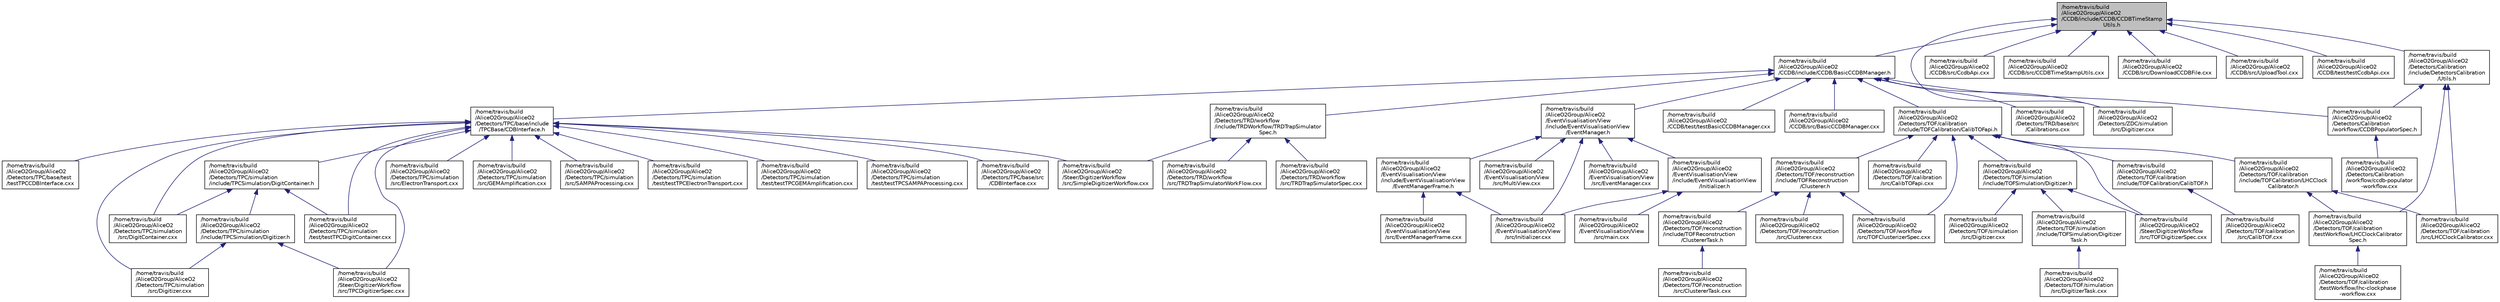 digraph "/home/travis/build/AliceO2Group/AliceO2/CCDB/include/CCDB/CCDBTimeStampUtils.h"
{
 // INTERACTIVE_SVG=YES
  bgcolor="transparent";
  edge [fontname="Helvetica",fontsize="10",labelfontname="Helvetica",labelfontsize="10"];
  node [fontname="Helvetica",fontsize="10",shape=record];
  Node1 [label="/home/travis/build\l/AliceO2Group/AliceO2\l/CCDB/include/CCDB/CCDBTimeStamp\lUtils.h",height=0.2,width=0.4,color="black", fillcolor="grey75", style="filled", fontcolor="black"];
  Node1 -> Node2 [dir="back",color="midnightblue",fontsize="10",style="solid",fontname="Helvetica"];
  Node2 [label="/home/travis/build\l/AliceO2Group/AliceO2\l/CCDB/include/CCDB/BasicCCDBManager.h",height=0.2,width=0.4,color="black",URL="$d5/df3/BasicCCDBManager_8h.html"];
  Node2 -> Node3 [dir="back",color="midnightblue",fontsize="10",style="solid",fontname="Helvetica"];
  Node3 [label="/home/travis/build\l/AliceO2Group/AliceO2\l/CCDB/src/BasicCCDBManager.cxx",height=0.2,width=0.4,color="black",URL="$df/da8/BasicCCDBManager_8cxx.html"];
  Node2 -> Node4 [dir="back",color="midnightblue",fontsize="10",style="solid",fontname="Helvetica"];
  Node4 [label="/home/travis/build\l/AliceO2Group/AliceO2\l/CCDB/test/testBasicCCDBManager.cxx",height=0.2,width=0.4,color="black",URL="$d6/d86/testBasicCCDBManager_8cxx.html",tooltip="Test BasicCCDBManager and caching functionality. "];
  Node2 -> Node5 [dir="back",color="midnightblue",fontsize="10",style="solid",fontname="Helvetica"];
  Node5 [label="/home/travis/build\l/AliceO2Group/AliceO2\l/Detectors/Calibration\l/workflow/CCDBPopulatorSpec.h",height=0.2,width=0.4,color="black",URL="$df/df4/CCDBPopulatorSpec_8h.html"];
  Node5 -> Node6 [dir="back",color="midnightblue",fontsize="10",style="solid",fontname="Helvetica"];
  Node6 [label="/home/travis/build\l/AliceO2Group/AliceO2\l/Detectors/Calibration\l/workflow/ccdb-populator\l-workflow.cxx",height=0.2,width=0.4,color="black",URL="$d2/d5c/ccdb-populator-workflow_8cxx.html"];
  Node2 -> Node7 [dir="back",color="midnightblue",fontsize="10",style="solid",fontname="Helvetica"];
  Node7 [label="/home/travis/build\l/AliceO2Group/AliceO2\l/Detectors/TOF/calibration\l/include/TOFCalibration/CalibTOFapi.h",height=0.2,width=0.4,color="black",URL="$d7/d65/CalibTOFapi_8h.html",tooltip="Class to use TOF calibration (decalibration, calibration) "];
  Node7 -> Node8 [dir="back",color="midnightblue",fontsize="10",style="solid",fontname="Helvetica"];
  Node8 [label="/home/travis/build\l/AliceO2Group/AliceO2\l/Detectors/TOF/calibration\l/include/TOFCalibration/CalibTOF.h",height=0.2,width=0.4,color="black",URL="$d5/ded/CalibTOF_8h.html"];
  Node8 -> Node9 [dir="back",color="midnightblue",fontsize="10",style="solid",fontname="Helvetica"];
  Node9 [label="/home/travis/build\l/AliceO2Group/AliceO2\l/Detectors/TOF/calibration\l/src/CalibTOF.cxx",height=0.2,width=0.4,color="black",URL="$de/d89/CalibTOF_8cxx.html"];
  Node7 -> Node10 [dir="back",color="midnightblue",fontsize="10",style="solid",fontname="Helvetica"];
  Node10 [label="/home/travis/build\l/AliceO2Group/AliceO2\l/Detectors/TOF/calibration\l/include/TOFCalibration/LHCClock\lCalibrator.h",height=0.2,width=0.4,color="black",URL="$da/d2b/LHCClockCalibrator_8h.html"];
  Node10 -> Node11 [dir="back",color="midnightblue",fontsize="10",style="solid",fontname="Helvetica"];
  Node11 [label="/home/travis/build\l/AliceO2Group/AliceO2\l/Detectors/TOF/calibration\l/src/LHCClockCalibrator.cxx",height=0.2,width=0.4,color="black",URL="$d1/dff/LHCClockCalibrator_8cxx.html"];
  Node10 -> Node12 [dir="back",color="midnightblue",fontsize="10",style="solid",fontname="Helvetica"];
  Node12 [label="/home/travis/build\l/AliceO2Group/AliceO2\l/Detectors/TOF/calibration\l/testWorkflow/LHCClockCalibrator\lSpec.h",height=0.2,width=0.4,color="black",URL="$d0/d37/LHCClockCalibratorSpec_8h.html",tooltip="Device to calibrate LHC clock phase using TOF data. "];
  Node12 -> Node13 [dir="back",color="midnightblue",fontsize="10",style="solid",fontname="Helvetica"];
  Node13 [label="/home/travis/build\l/AliceO2Group/AliceO2\l/Detectors/TOF/calibration\l/testWorkflow/lhc-clockphase\l-workflow.cxx",height=0.2,width=0.4,color="black",URL="$d1/d1b/lhc-clockphase-workflow_8cxx.html"];
  Node7 -> Node14 [dir="back",color="midnightblue",fontsize="10",style="solid",fontname="Helvetica"];
  Node14 [label="/home/travis/build\l/AliceO2Group/AliceO2\l/Detectors/TOF/calibration\l/src/CalibTOFapi.cxx",height=0.2,width=0.4,color="black",URL="$d9/d35/CalibTOFapi_8cxx.html"];
  Node7 -> Node15 [dir="back",color="midnightblue",fontsize="10",style="solid",fontname="Helvetica"];
  Node15 [label="/home/travis/build\l/AliceO2Group/AliceO2\l/Detectors/TOF/reconstruction\l/include/TOFReconstruction\l/Clusterer.h",height=0.2,width=0.4,color="black",URL="$dc/d24/TOF_2reconstruction_2include_2TOFReconstruction_2Clusterer_8h.html"];
  Node15 -> Node16 [dir="back",color="midnightblue",fontsize="10",style="solid",fontname="Helvetica"];
  Node16 [label="/home/travis/build\l/AliceO2Group/AliceO2\l/Detectors/TOF/reconstruction\l/include/TOFReconstruction\l/ClustererTask.h",height=0.2,width=0.4,color="black",URL="$d4/d74/TOF_2reconstruction_2include_2TOFReconstruction_2ClustererTask_8h.html"];
  Node16 -> Node17 [dir="back",color="midnightblue",fontsize="10",style="solid",fontname="Helvetica"];
  Node17 [label="/home/travis/build\l/AliceO2Group/AliceO2\l/Detectors/TOF/reconstruction\l/src/ClustererTask.cxx",height=0.2,width=0.4,color="black",URL="$d5/d10/TOF_2reconstruction_2src_2ClustererTask_8cxx.html"];
  Node15 -> Node18 [dir="back",color="midnightblue",fontsize="10",style="solid",fontname="Helvetica"];
  Node18 [label="/home/travis/build\l/AliceO2Group/AliceO2\l/Detectors/TOF/reconstruction\l/src/Clusterer.cxx",height=0.2,width=0.4,color="black",URL="$d5/d8a/TOF_2reconstruction_2src_2Clusterer_8cxx.html"];
  Node15 -> Node19 [dir="back",color="midnightblue",fontsize="10",style="solid",fontname="Helvetica"];
  Node19 [label="/home/travis/build\l/AliceO2Group/AliceO2\l/Detectors/TOF/workflow\l/src/TOFClusterizerSpec.cxx",height=0.2,width=0.4,color="black",URL="$da/df1/TOFClusterizerSpec_8cxx.html"];
  Node7 -> Node20 [dir="back",color="midnightblue",fontsize="10",style="solid",fontname="Helvetica"];
  Node20 [label="/home/travis/build\l/AliceO2Group/AliceO2\l/Detectors/TOF/simulation\l/include/TOFSimulation/Digitizer.h",height=0.2,width=0.4,color="black",URL="$d0/d85/TOF_2simulation_2include_2TOFSimulation_2Digitizer_8h.html"];
  Node20 -> Node21 [dir="back",color="midnightblue",fontsize="10",style="solid",fontname="Helvetica"];
  Node21 [label="/home/travis/build\l/AliceO2Group/AliceO2\l/Detectors/TOF/simulation\l/include/TOFSimulation/Digitizer\lTask.h",height=0.2,width=0.4,color="black",URL="$d8/dc6/TOF_2simulation_2include_2TOFSimulation_2DigitizerTask_8h.html"];
  Node21 -> Node22 [dir="back",color="midnightblue",fontsize="10",style="solid",fontname="Helvetica"];
  Node22 [label="/home/travis/build\l/AliceO2Group/AliceO2\l/Detectors/TOF/simulation\l/src/DigitizerTask.cxx",height=0.2,width=0.4,color="black",URL="$dd/df3/TOF_2simulation_2src_2DigitizerTask_8cxx.html"];
  Node20 -> Node23 [dir="back",color="midnightblue",fontsize="10",style="solid",fontname="Helvetica"];
  Node23 [label="/home/travis/build\l/AliceO2Group/AliceO2\l/Detectors/TOF/simulation\l/src/Digitizer.cxx",height=0.2,width=0.4,color="black",URL="$d4/df3/TOF_2simulation_2src_2Digitizer_8cxx.html"];
  Node20 -> Node24 [dir="back",color="midnightblue",fontsize="10",style="solid",fontname="Helvetica"];
  Node24 [label="/home/travis/build\l/AliceO2Group/AliceO2\l/Steer/DigitizerWorkflow\l/src/TOFDigitizerSpec.cxx",height=0.2,width=0.4,color="black",URL="$d6/d61/TOFDigitizerSpec_8cxx.html"];
  Node7 -> Node19 [dir="back",color="midnightblue",fontsize="10",style="solid",fontname="Helvetica"];
  Node7 -> Node24 [dir="back",color="midnightblue",fontsize="10",style="solid",fontname="Helvetica"];
  Node2 -> Node25 [dir="back",color="midnightblue",fontsize="10",style="solid",fontname="Helvetica"];
  Node25 [label="/home/travis/build\l/AliceO2Group/AliceO2\l/Detectors/TPC/base/include\l/TPCBase/CDBInterface.h",height=0.2,width=0.4,color="black",URL="$dc/df2/CDBInterface_8h.html",tooltip="Simple interface to the CDB manager. "];
  Node25 -> Node26 [dir="back",color="midnightblue",fontsize="10",style="solid",fontname="Helvetica"];
  Node26 [label="/home/travis/build\l/AliceO2Group/AliceO2\l/Detectors/TPC/base/src\l/CDBInterface.cxx",height=0.2,width=0.4,color="black",URL="$dc/d71/CDBInterface_8cxx.html"];
  Node25 -> Node27 [dir="back",color="midnightblue",fontsize="10",style="solid",fontname="Helvetica"];
  Node27 [label="/home/travis/build\l/AliceO2Group/AliceO2\l/Detectors/TPC/base/test\l/testTPCCDBInterface.cxx",height=0.2,width=0.4,color="black",URL="$d1/d8a/testTPCCDBInterface_8cxx.html"];
  Node25 -> Node28 [dir="back",color="midnightblue",fontsize="10",style="solid",fontname="Helvetica"];
  Node28 [label="/home/travis/build\l/AliceO2Group/AliceO2\l/Detectors/TPC/simulation\l/include/TPCSimulation/DigitContainer.h",height=0.2,width=0.4,color="black",URL="$dd/d94/DigitContainer_8h.html",tooltip="Definition of the Digit Container. "];
  Node28 -> Node29 [dir="back",color="midnightblue",fontsize="10",style="solid",fontname="Helvetica"];
  Node29 [label="/home/travis/build\l/AliceO2Group/AliceO2\l/Detectors/TPC/simulation\l/include/TPCSimulation/Digitizer.h",height=0.2,width=0.4,color="black",URL="$de/d92/TPC_2simulation_2include_2TPCSimulation_2Digitizer_8h.html"];
  Node29 -> Node30 [dir="back",color="midnightblue",fontsize="10",style="solid",fontname="Helvetica"];
  Node30 [label="/home/travis/build\l/AliceO2Group/AliceO2\l/Detectors/TPC/simulation\l/src/Digitizer.cxx",height=0.2,width=0.4,color="black",URL="$d7/d0a/TPC_2simulation_2src_2Digitizer_8cxx.html"];
  Node29 -> Node31 [dir="back",color="midnightblue",fontsize="10",style="solid",fontname="Helvetica"];
  Node31 [label="/home/travis/build\l/AliceO2Group/AliceO2\l/Steer/DigitizerWorkflow\l/src/TPCDigitizerSpec.cxx",height=0.2,width=0.4,color="black",URL="$d2/d0b/TPCDigitizerSpec_8cxx.html"];
  Node28 -> Node32 [dir="back",color="midnightblue",fontsize="10",style="solid",fontname="Helvetica"];
  Node32 [label="/home/travis/build\l/AliceO2Group/AliceO2\l/Detectors/TPC/simulation\l/src/DigitContainer.cxx",height=0.2,width=0.4,color="black",URL="$df/d53/DigitContainer_8cxx.html",tooltip="Implementation of the Digit Container. "];
  Node28 -> Node33 [dir="back",color="midnightblue",fontsize="10",style="solid",fontname="Helvetica"];
  Node33 [label="/home/travis/build\l/AliceO2Group/AliceO2\l/Detectors/TPC/simulation\l/test/testTPCDigitContainer.cxx",height=0.2,width=0.4,color="black",URL="$dd/d5e/testTPCDigitContainer_8cxx.html",tooltip="This task tests the DigitContainer of the TPC digitization. "];
  Node25 -> Node32 [dir="back",color="midnightblue",fontsize="10",style="solid",fontname="Helvetica"];
  Node25 -> Node30 [dir="back",color="midnightblue",fontsize="10",style="solid",fontname="Helvetica"];
  Node25 -> Node34 [dir="back",color="midnightblue",fontsize="10",style="solid",fontname="Helvetica"];
  Node34 [label="/home/travis/build\l/AliceO2Group/AliceO2\l/Detectors/TPC/simulation\l/src/ElectronTransport.cxx",height=0.2,width=0.4,color="black",URL="$d1/d98/ElectronTransport_8cxx.html",tooltip="Implementation of the electron transport. "];
  Node25 -> Node35 [dir="back",color="midnightblue",fontsize="10",style="solid",fontname="Helvetica"];
  Node35 [label="/home/travis/build\l/AliceO2Group/AliceO2\l/Detectors/TPC/simulation\l/src/GEMAmplification.cxx",height=0.2,width=0.4,color="black",URL="$db/d6c/GEMAmplification_8cxx.html",tooltip="Implementation of the GEM amplification. "];
  Node25 -> Node36 [dir="back",color="midnightblue",fontsize="10",style="solid",fontname="Helvetica"];
  Node36 [label="/home/travis/build\l/AliceO2Group/AliceO2\l/Detectors/TPC/simulation\l/src/SAMPAProcessing.cxx",height=0.2,width=0.4,color="black",URL="$d1/dd8/SAMPAProcessing_8cxx.html",tooltip="Implementation of the SAMPA response. "];
  Node25 -> Node33 [dir="back",color="midnightblue",fontsize="10",style="solid",fontname="Helvetica"];
  Node25 -> Node37 [dir="back",color="midnightblue",fontsize="10",style="solid",fontname="Helvetica"];
  Node37 [label="/home/travis/build\l/AliceO2Group/AliceO2\l/Detectors/TPC/simulation\l/test/testTPCElectronTransport.cxx",height=0.2,width=0.4,color="black",URL="$d4/d82/testTPCElectronTransport_8cxx.html",tooltip="This task tests the ElectronTransport module of the TPC digitization. "];
  Node25 -> Node38 [dir="back",color="midnightblue",fontsize="10",style="solid",fontname="Helvetica"];
  Node38 [label="/home/travis/build\l/AliceO2Group/AliceO2\l/Detectors/TPC/simulation\l/test/testTPCGEMAmplification.cxx",height=0.2,width=0.4,color="black",URL="$d5/d97/testTPCGEMAmplification_8cxx.html"];
  Node25 -> Node39 [dir="back",color="midnightblue",fontsize="10",style="solid",fontname="Helvetica"];
  Node39 [label="/home/travis/build\l/AliceO2Group/AliceO2\l/Detectors/TPC/simulation\l/test/testTPCSAMPAProcessing.cxx",height=0.2,width=0.4,color="black",URL="$d0/d5c/testTPCSAMPAProcessing_8cxx.html"];
  Node25 -> Node40 [dir="back",color="midnightblue",fontsize="10",style="solid",fontname="Helvetica"];
  Node40 [label="/home/travis/build\l/AliceO2Group/AliceO2\l/Steer/DigitizerWorkflow\l/src/SimpleDigitizerWorkflow.cxx",height=0.2,width=0.4,color="black",URL="$d2/dd7/SimpleDigitizerWorkflow_8cxx.html"];
  Node25 -> Node31 [dir="back",color="midnightblue",fontsize="10",style="solid",fontname="Helvetica"];
  Node2 -> Node41 [dir="back",color="midnightblue",fontsize="10",style="solid",fontname="Helvetica"];
  Node41 [label="/home/travis/build\l/AliceO2Group/AliceO2\l/Detectors/TRD/base/src\l/Calibrations.cxx",height=0.2,width=0.4,color="black",URL="$dc/db4/Calibrations_8cxx.html"];
  Node2 -> Node42 [dir="back",color="midnightblue",fontsize="10",style="solid",fontname="Helvetica"];
  Node42 [label="/home/travis/build\l/AliceO2Group/AliceO2\l/Detectors/TRD/workflow\l/include/TRDWorkflow/TRDTrapSimulator\lSpec.h",height=0.2,width=0.4,color="black",URL="$dc/d96/TRDTrapSimulatorSpec_8h.html"];
  Node42 -> Node43 [dir="back",color="midnightblue",fontsize="10",style="solid",fontname="Helvetica"];
  Node43 [label="/home/travis/build\l/AliceO2Group/AliceO2\l/Detectors/TRD/workflow\l/src/TRDTrapSimulatorSpec.cxx",height=0.2,width=0.4,color="black",URL="$dd/de7/TRDTrapSimulatorSpec_8cxx.html"];
  Node42 -> Node44 [dir="back",color="midnightblue",fontsize="10",style="solid",fontname="Helvetica"];
  Node44 [label="/home/travis/build\l/AliceO2Group/AliceO2\l/Detectors/TRD/workflow\l/src/TRDTrapSimulatorWorkFlow.cxx",height=0.2,width=0.4,color="black",URL="$d2/dc0/TRDTrapSimulatorWorkFlow_8cxx.html"];
  Node42 -> Node40 [dir="back",color="midnightblue",fontsize="10",style="solid",fontname="Helvetica"];
  Node2 -> Node45 [dir="back",color="midnightblue",fontsize="10",style="solid",fontname="Helvetica"];
  Node45 [label="/home/travis/build\l/AliceO2Group/AliceO2\l/Detectors/ZDC/simulation\l/src/Digitizer.cxx",height=0.2,width=0.4,color="black",URL="$db/d83/ZDC_2simulation_2src_2Digitizer_8cxx.html"];
  Node2 -> Node46 [dir="back",color="midnightblue",fontsize="10",style="solid",fontname="Helvetica"];
  Node46 [label="/home/travis/build\l/AliceO2Group/AliceO2\l/EventVisualisation/View\l/include/EventVisualisationView\l/EventManager.h",height=0.2,width=0.4,color="black",URL="$d8/d25/EventManager_8h.html"];
  Node46 -> Node47 [dir="back",color="midnightblue",fontsize="10",style="solid",fontname="Helvetica"];
  Node47 [label="/home/travis/build\l/AliceO2Group/AliceO2\l/EventVisualisation/View\l/include/EventVisualisationView\l/EventManagerFrame.h",height=0.2,width=0.4,color="black",URL="$d9/d30/EventManagerFrame_8h.html",tooltip="GUI (bottom buttons) for visualisation. "];
  Node47 -> Node48 [dir="back",color="midnightblue",fontsize="10",style="solid",fontname="Helvetica"];
  Node48 [label="/home/travis/build\l/AliceO2Group/AliceO2\l/EventVisualisation/View\l/src/EventManagerFrame.cxx",height=0.2,width=0.4,color="black",URL="$d0/dc0/EventManagerFrame_8cxx.html",tooltip="GUI (bottom buttons) for visualisation. "];
  Node47 -> Node49 [dir="back",color="midnightblue",fontsize="10",style="solid",fontname="Helvetica"];
  Node49 [label="/home/travis/build\l/AliceO2Group/AliceO2\l/EventVisualisation/View\l/src/Initializer.cxx",height=0.2,width=0.4,color="black",URL="$df/d2a/Initializer_8cxx.html"];
  Node46 -> Node50 [dir="back",color="midnightblue",fontsize="10",style="solid",fontname="Helvetica"];
  Node50 [label="/home/travis/build\l/AliceO2Group/AliceO2\l/EventVisualisation/View\l/include/EventVisualisationView\l/Initializer.h",height=0.2,width=0.4,color="black",URL="$d8/df3/Initializer_8h.html"];
  Node50 -> Node49 [dir="back",color="midnightblue",fontsize="10",style="solid",fontname="Helvetica"];
  Node50 -> Node51 [dir="back",color="midnightblue",fontsize="10",style="solid",fontname="Helvetica"];
  Node51 [label="/home/travis/build\l/AliceO2Group/AliceO2\l/EventVisualisation/View\l/src/main.cxx",height=0.2,width=0.4,color="black",URL="$d5/d40/main_8cxx.html"];
  Node46 -> Node52 [dir="back",color="midnightblue",fontsize="10",style="solid",fontname="Helvetica"];
  Node52 [label="/home/travis/build\l/AliceO2Group/AliceO2\l/EventVisualisation/View\l/src/EventManager.cxx",height=0.2,width=0.4,color="black",URL="$dd/d21/EventManager_8cxx.html"];
  Node46 -> Node49 [dir="back",color="midnightblue",fontsize="10",style="solid",fontname="Helvetica"];
  Node46 -> Node53 [dir="back",color="midnightblue",fontsize="10",style="solid",fontname="Helvetica"];
  Node53 [label="/home/travis/build\l/AliceO2Group/AliceO2\l/EventVisualisation/View\l/src/MultiView.cxx",height=0.2,width=0.4,color="black",URL="$da/d7a/MultiView_8cxx.html"];
  Node1 -> Node54 [dir="back",color="midnightblue",fontsize="10",style="solid",fontname="Helvetica"];
  Node54 [label="/home/travis/build\l/AliceO2Group/AliceO2\l/CCDB/src/CcdbApi.cxx",height=0.2,width=0.4,color="black",URL="$dc/d5f/CcdbApi_8cxx.html"];
  Node1 -> Node55 [dir="back",color="midnightblue",fontsize="10",style="solid",fontname="Helvetica"];
  Node55 [label="/home/travis/build\l/AliceO2Group/AliceO2\l/CCDB/src/CCDBTimeStampUtils.cxx",height=0.2,width=0.4,color="black",URL="$d8/d38/CCDBTimeStampUtils_8cxx.html"];
  Node1 -> Node56 [dir="back",color="midnightblue",fontsize="10",style="solid",fontname="Helvetica"];
  Node56 [label="/home/travis/build\l/AliceO2Group/AliceO2\l/CCDB/src/DownloadCCDBFile.cxx",height=0.2,width=0.4,color="black",URL="$d9/d10/DownloadCCDBFile_8cxx.html"];
  Node1 -> Node57 [dir="back",color="midnightblue",fontsize="10",style="solid",fontname="Helvetica"];
  Node57 [label="/home/travis/build\l/AliceO2Group/AliceO2\l/CCDB/src/UploadTool.cxx",height=0.2,width=0.4,color="black",URL="$d5/da8/UploadTool_8cxx.html"];
  Node1 -> Node58 [dir="back",color="midnightblue",fontsize="10",style="solid",fontname="Helvetica"];
  Node58 [label="/home/travis/build\l/AliceO2Group/AliceO2\l/CCDB/test/testCcdbApi.cxx",height=0.2,width=0.4,color="black",URL="$da/d2b/testCcdbApi_8cxx.html"];
  Node1 -> Node59 [dir="back",color="midnightblue",fontsize="10",style="solid",fontname="Helvetica"];
  Node59 [label="/home/travis/build\l/AliceO2Group/AliceO2\l/Detectors/Calibration\l/include/DetectorsCalibration\l/Utils.h",height=0.2,width=0.4,color="black",URL="$d3/de0/Detectors_2Calibration_2include_2DetectorsCalibration_2Utils_8h.html"];
  Node59 -> Node5 [dir="back",color="midnightblue",fontsize="10",style="solid",fontname="Helvetica"];
  Node59 -> Node11 [dir="back",color="midnightblue",fontsize="10",style="solid",fontname="Helvetica"];
  Node59 -> Node12 [dir="back",color="midnightblue",fontsize="10",style="solid",fontname="Helvetica"];
  Node1 -> Node45 [dir="back",color="midnightblue",fontsize="10",style="solid",fontname="Helvetica"];
}
